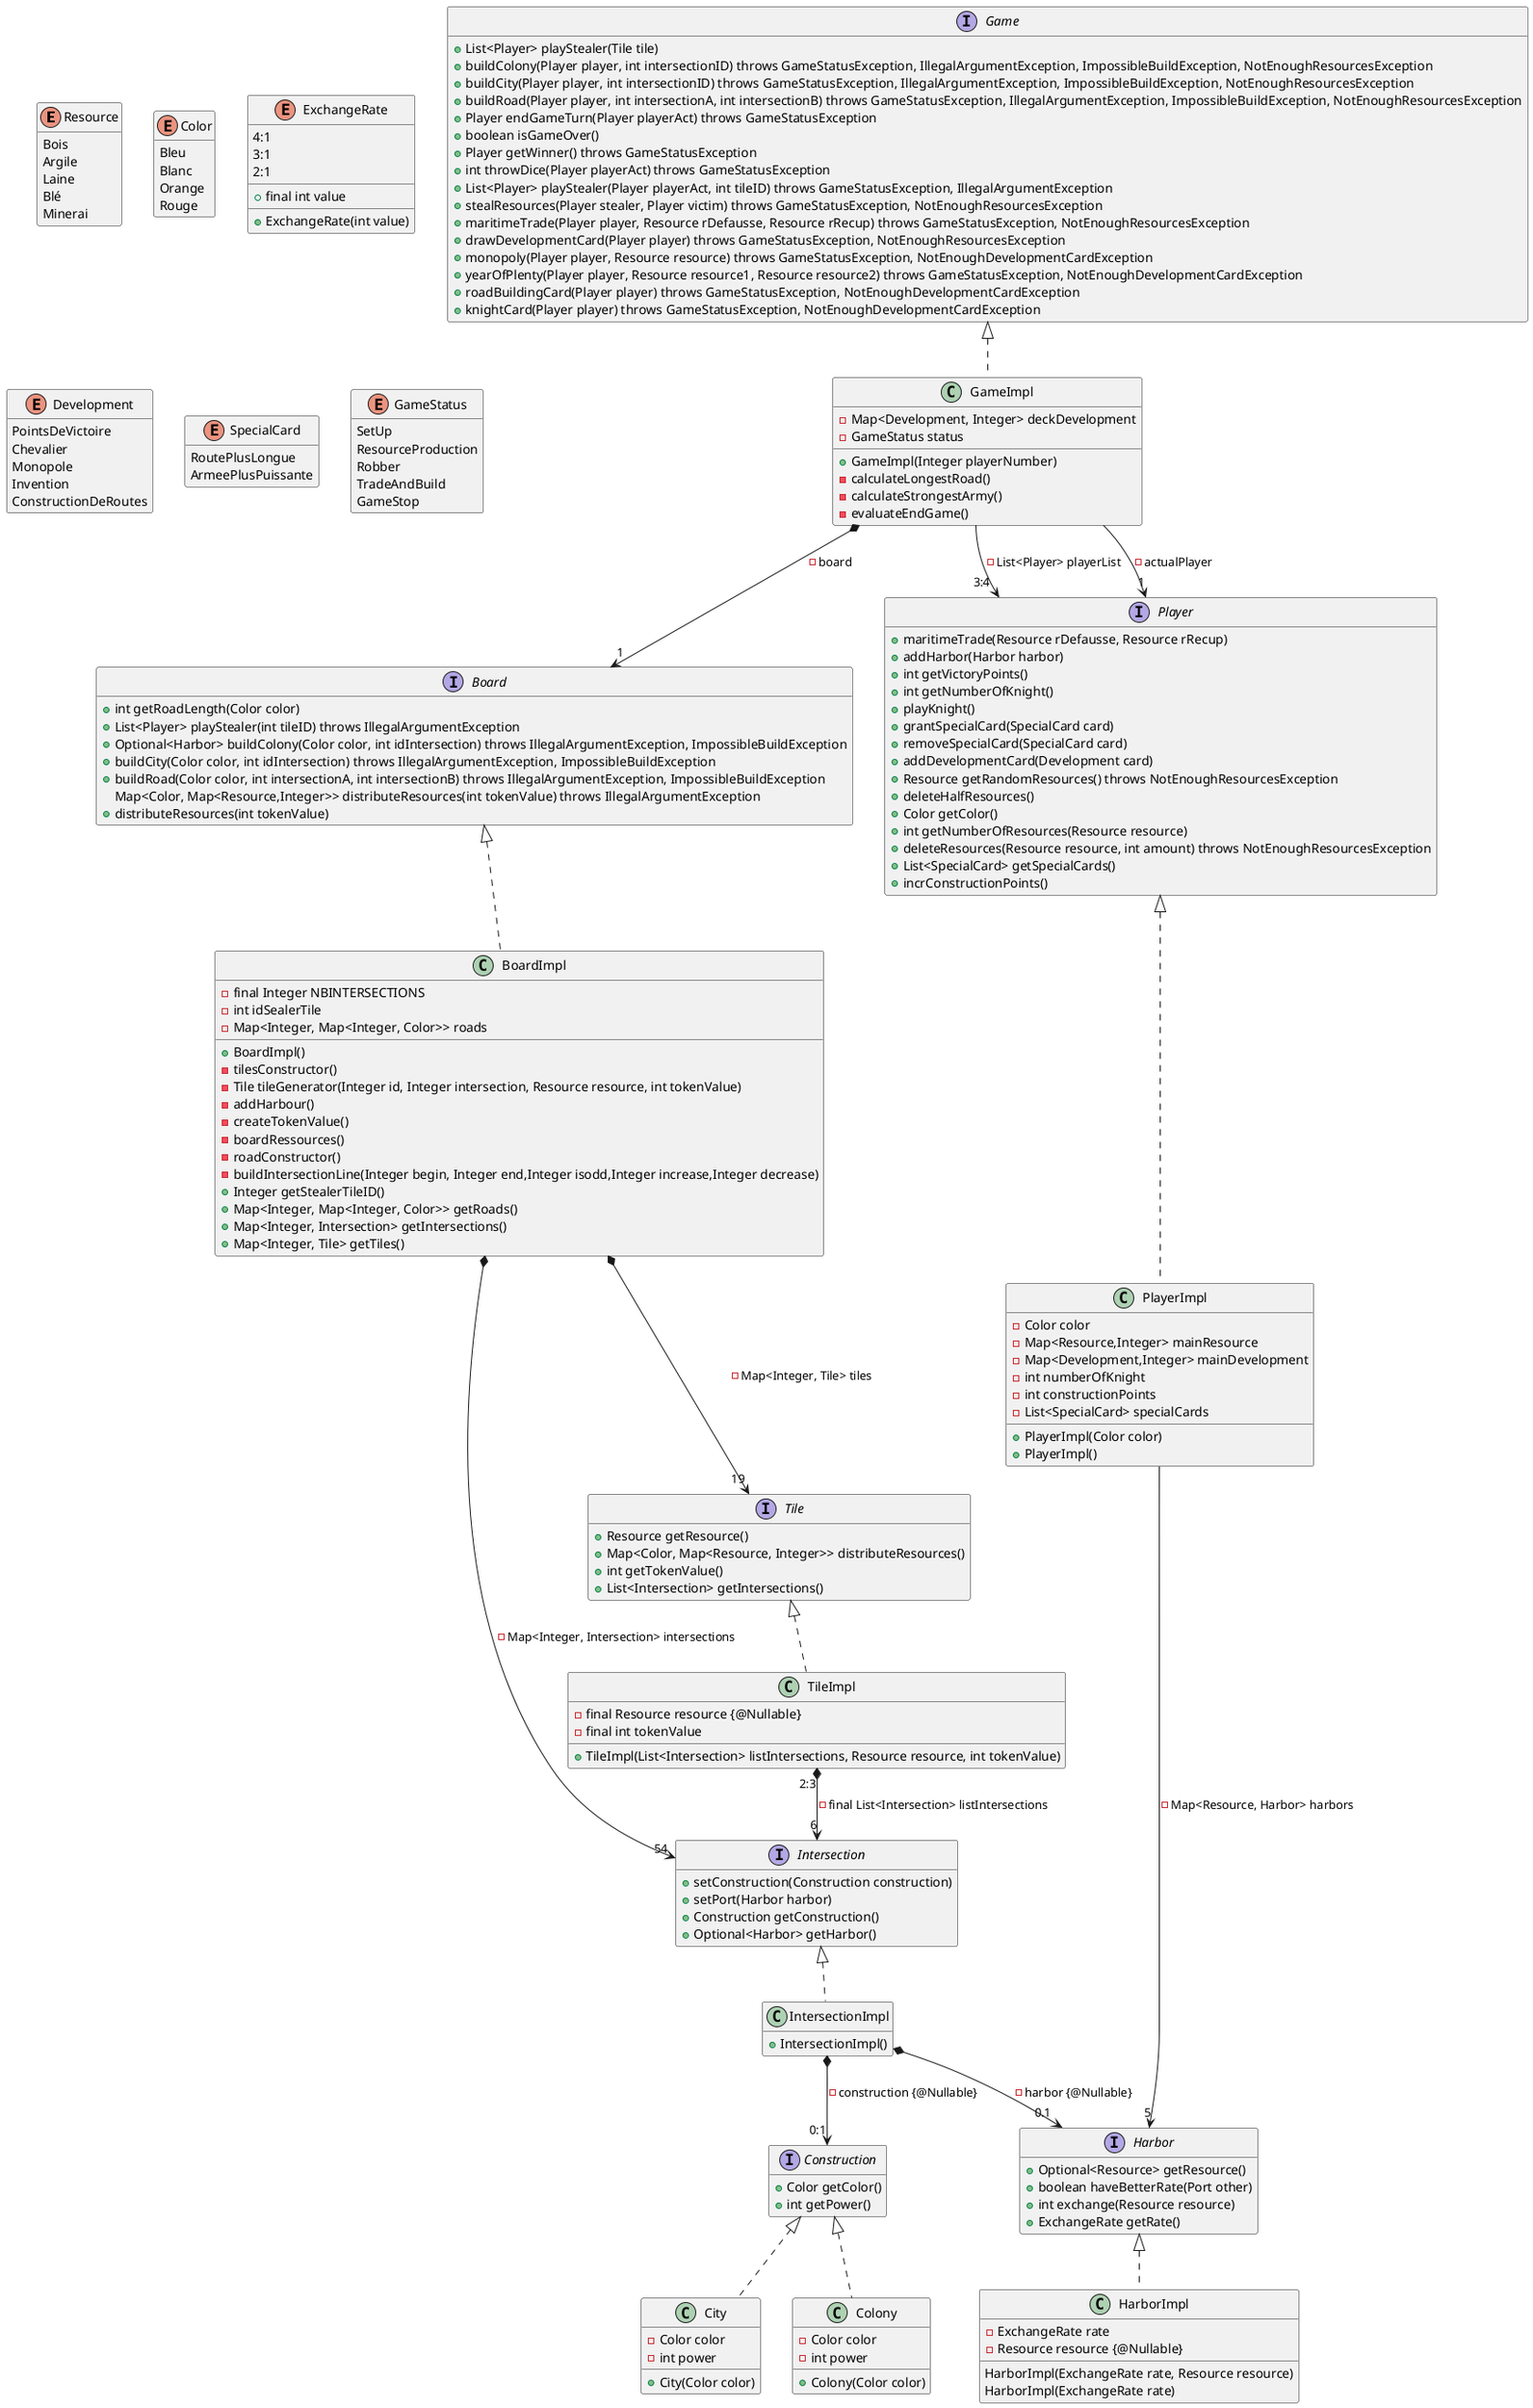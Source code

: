 @startuml
enum Resource {
    Bois
    Argile
    Laine
    Blé
    Minerai
}

enum Color {
    Bleu
    Blanc
    Orange
    Rouge
}

enum ExchangeRate {
    4:1
    3:1
    2:1
    __
    + final int value
    __
    + ExchangeRate(int value)
}

enum Development {
    PointsDeVictoire
    Chevalier
    Monopole
    Invention
    ConstructionDeRoutes
}

enum SpecialCard {
    RoutePlusLongue
    ArmeePlusPuissante
}

enum GameStatus {
    SetUp
    ResourceProduction
    Robber
    TradeAndBuild
    GameStop
}

interface Game {
    + List<Player> playStealer(Tile tile)
    + buildColony(Player player, int intersectionID) throws GameStatusException, IllegalArgumentException, ImpossibleBuildException, NotEnoughResourcesException
    + buildCity(Player player, int intersectionID) throws GameStatusException, IllegalArgumentException, ImpossibleBuildException, NotEnoughResourcesException
    + buildRoad(Player player, int intersectionA, int intersectionB) throws GameStatusException, IllegalArgumentException, ImpossibleBuildException, NotEnoughResourcesException
    + Player endGameTurn(Player playerAct) throws GameStatusException
    + boolean isGameOver()
    + Player getWinner() throws GameStatusException
    + int throwDice(Player playerAct) throws GameStatusException
    + List<Player> playStealer(Player playerAct, int tileID) throws GameStatusException, IllegalArgumentException
    + stealResources(Player stealer, Player victim) throws GameStatusException, NotEnoughResourcesException
    + maritimeTrade(Player player, Resource rDefausse, Resource rRecup) throws GameStatusException, NotEnoughResourcesException
    + drawDevelopmentCard(Player player) throws GameStatusException, NotEnoughResourcesException
    + monopoly(Player player, Resource resource) throws GameStatusException, NotEnoughDevelopmentCardException
    + yearOfPlenty(Player player, Resource resource1, Resource resource2) throws GameStatusException, NotEnoughDevelopmentCardException
    + roadBuildingCard(Player player) throws GameStatusException, NotEnoughDevelopmentCardException
    + knightCard(Player player) throws GameStatusException, NotEnoughDevelopmentCardException
}

class GameImpl {
    - Map<Development, Integer> deckDevelopment
    - GameStatus status

    + GameImpl(Integer playerNumber)
    - calculateLongestRoad()
    - calculateStrongestArmy()
    - evaluateEndGame()
}

interface Board {
    + int getRoadLength(Color color)
    + List<Player> playStealer(int tileID) throws IllegalArgumentException
    + Optional<Harbor> buildColony(Color color, int idIntersection) throws IllegalArgumentException, ImpossibleBuildException
    + buildCity(Color color, int idIntersection) throws IllegalArgumentException, ImpossibleBuildException
    + buildRoad(Color color, int intersectionA, int intersectionB) throws IllegalArgumentException, ImpossibleBuildException
    Map<Color, Map<Resource,Integer>> distributeResources(int tokenValue) throws IllegalArgumentException
    + distributeResources(int tokenValue)
}

class BoardImpl {
    - final Integer NBINTERSECTIONS
    - int idSealerTile
    - Map<Integer, Map<Integer, Color>> roads

    + BoardImpl()
    - tilesConstructor()
    - Tile tileGenerator(Integer id, Integer intersection, Resource resource, int tokenValue)
    - addHarbour()
    - createTokenValue()
    - boardRessources()
    - roadConstructor()
    - buildIntersectionLine(Integer begin, Integer end,Integer isodd,Integer increase,Integer decrease)
    + Integer getStealerTileID()
    + Map<Integer, Map<Integer, Color>> getRoads()
    + Map<Integer, Intersection> getIntersections()
    + Map<Integer, Tile> getTiles()
}

interface Harbor {
    + Optional<Resource> getResource()
    + boolean haveBetterRate(Port other)
    + int exchange(Resource resource)
    + ExchangeRate getRate()
}

class HarborImpl {
    - ExchangeRate rate
    - Resource resource {@Nullable}

    HarborImpl(ExchangeRate rate, Resource resource)
    HarborImpl(ExchangeRate rate)
}

interface Tile {
    + Resource getResource()
    + Map<Color, Map<Resource, Integer>> distributeResources()
    + int getTokenValue()
    + List<Intersection> getIntersections()
}

class TileImpl {
    - final Resource resource {@Nullable}
    - final int tokenValue

    + TileImpl(List<Intersection> listIntersections, Resource resource, int tokenValue)
}

interface Intersection {
    + setConstruction(Construction construction)
    + setPort(Harbor harbor)
    + Construction getConstruction()
    + Optional<Harbor> getHarbor()
}

class IntersectionImpl {
    + IntersectionImpl()
}

interface Player {
    + maritimeTrade(Resource rDefausse, Resource rRecup)
    + addHarbor(Harbor harbor)
    + int getVictoryPoints()
    + int getNumberOfKnight()
    + playKnight()
    + grantSpecialCard(SpecialCard card)
    + removeSpecialCard(SpecialCard card)
    + addDevelopmentCard(Development card)
    + Resource getRandomResources() throws NotEnoughResourcesException
    + deleteHalfResources()
    + Color getColor()
    + int getNumberOfResources(Resource resource)
    + deleteResources(Resource resource, int amount) throws NotEnoughResourcesException
    + List<SpecialCard> getSpecialCards()
    + incrConstructionPoints()
}

class PlayerImpl {
    - Color color
    - Map<Resource,Integer> mainResource
    - Map<Development,Integer> mainDevelopment
    - int numberOfKnight
    - int constructionPoints
    - List<SpecialCard> specialCards

    + PlayerImpl(Color color)
    + PlayerImpl()
}

interface Construction {
    + Color getColor()
    + int getPower()
}

class City {
    - Color color
    - int power

    + City(Color color)
}

class Colony {
    - Color color
    - int power

    + Colony(Color color)
}

class BoardImpl implements Board
class GameImpl implements Game
class PlayerImpl implements Player
class HarborImpl implements Harbor
class IntersectionImpl implements Intersection
class TileImpl implements Tile

class City implements Construction
class Colony implements Construction

GameImpl *--> "1" Board : - board
BoardImpl *--> "19" Tile : - Map<Integer, Tile> tiles
BoardImpl *--> "54" Intersection : - Map<Integer, Intersection> intersections

TileImpl "2:3" *-->"6" Intersection : - final List<Intersection> listIntersections
IntersectionImpl *--> "0:1" Construction : - construction {@Nullable}

IntersectionImpl *--> "0.1" Harbor : - harbor {@Nullable}

GameImpl --> "3:4" Player : - List<Player> playerList
GameImpl --> "1" Player : - actualPlayer

PlayerImpl --> "5" Harbor : - Map<Resource, Harbor> harbors

hide empty members
@enduml